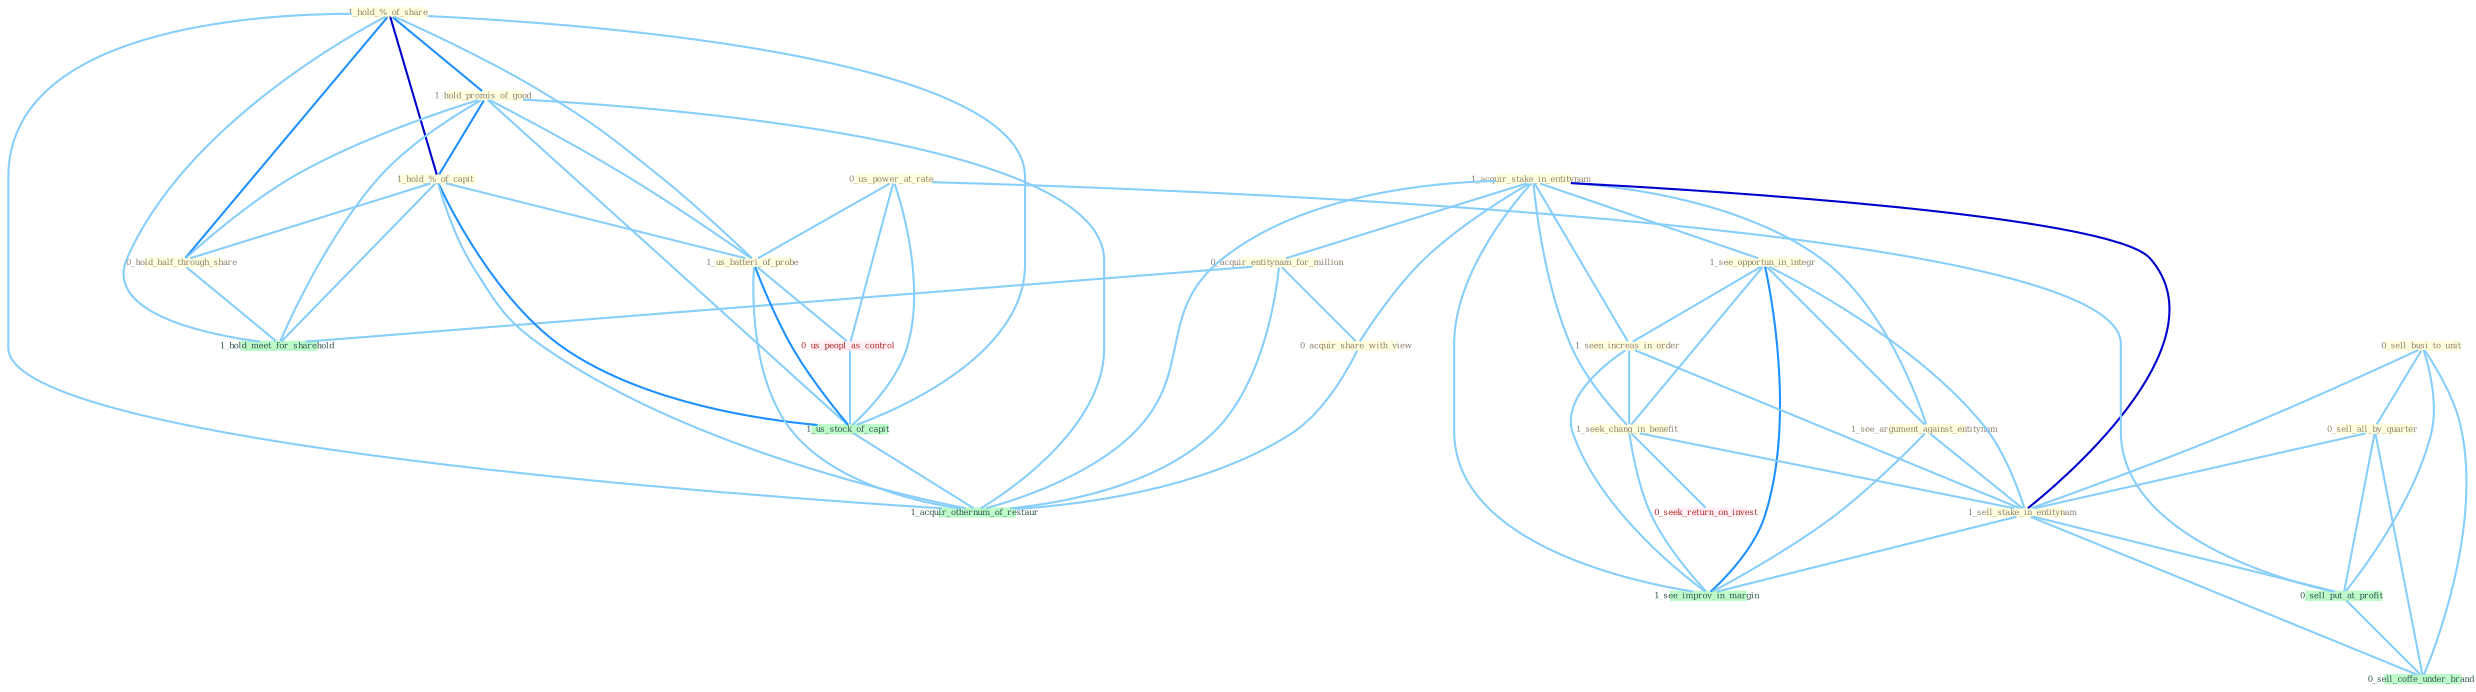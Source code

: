 Graph G{ 
    node
    [shape=polygon,style=filled,width=.5,height=.06,color="#BDFCC9",fixedsize=true,fontsize=4,
    fontcolor="#2f4f4f"];
    {node
    [color="#ffffe0", fontcolor="#8b7d6b"] "1_hold_%_of_share " "1_acquir_stake_in_entitynam " "0_acquir_entitynam_for_million " "0_us_power_at_rate " "0_sell_busi_to_unit " "1_see_opportun_in_integr " "0_sell_all_by_quarter " "1_seen_increas_in_order " "1_see_argument_against_entitynam " "0_acquir_share_with_view " "1_hold_promis_of_good " "1_seek_chang_in_benefit " "1_hold_%_of_capit " "0_hold_half_through_share " "1_sell_stake_in_entitynam " "1_us_batteri_of_probe "}
{node [color="#fff0f5", fontcolor="#b22222"] "0_us_peopl_as_control " "0_seek_return_on_invest "}
edge [color="#B0E2FF"];

	"1_hold_%_of_share " -- "1_hold_promis_of_good " [w="2", color="#1e90ff" , len=0.8];
	"1_hold_%_of_share " -- "1_hold_%_of_capit " [w="3", color="#0000cd" , len=0.6];
	"1_hold_%_of_share " -- "0_hold_half_through_share " [w="2", color="#1e90ff" , len=0.8];
	"1_hold_%_of_share " -- "1_us_batteri_of_probe " [w="1", color="#87cefa" ];
	"1_hold_%_of_share " -- "1_us_stock_of_capit " [w="1", color="#87cefa" ];
	"1_hold_%_of_share " -- "1_hold_meet_for_sharehold " [w="1", color="#87cefa" ];
	"1_hold_%_of_share " -- "1_acquir_othernum_of_restaur " [w="1", color="#87cefa" ];
	"1_acquir_stake_in_entitynam " -- "0_acquir_entitynam_for_million " [w="1", color="#87cefa" ];
	"1_acquir_stake_in_entitynam " -- "1_see_opportun_in_integr " [w="1", color="#87cefa" ];
	"1_acquir_stake_in_entitynam " -- "1_seen_increas_in_order " [w="1", color="#87cefa" ];
	"1_acquir_stake_in_entitynam " -- "1_see_argument_against_entitynam " [w="1", color="#87cefa" ];
	"1_acquir_stake_in_entitynam " -- "0_acquir_share_with_view " [w="1", color="#87cefa" ];
	"1_acquir_stake_in_entitynam " -- "1_seek_chang_in_benefit " [w="1", color="#87cefa" ];
	"1_acquir_stake_in_entitynam " -- "1_sell_stake_in_entitynam " [w="3", color="#0000cd" , len=0.6];
	"1_acquir_stake_in_entitynam " -- "1_see_improv_in_margin " [w="1", color="#87cefa" ];
	"1_acquir_stake_in_entitynam " -- "1_acquir_othernum_of_restaur " [w="1", color="#87cefa" ];
	"0_acquir_entitynam_for_million " -- "0_acquir_share_with_view " [w="1", color="#87cefa" ];
	"0_acquir_entitynam_for_million " -- "1_hold_meet_for_sharehold " [w="1", color="#87cefa" ];
	"0_acquir_entitynam_for_million " -- "1_acquir_othernum_of_restaur " [w="1", color="#87cefa" ];
	"0_us_power_at_rate " -- "1_us_batteri_of_probe " [w="1", color="#87cefa" ];
	"0_us_power_at_rate " -- "0_us_peopl_as_control " [w="1", color="#87cefa" ];
	"0_us_power_at_rate " -- "0_sell_put_at_profit " [w="1", color="#87cefa" ];
	"0_us_power_at_rate " -- "1_us_stock_of_capit " [w="1", color="#87cefa" ];
	"0_sell_busi_to_unit " -- "0_sell_all_by_quarter " [w="1", color="#87cefa" ];
	"0_sell_busi_to_unit " -- "1_sell_stake_in_entitynam " [w="1", color="#87cefa" ];
	"0_sell_busi_to_unit " -- "0_sell_put_at_profit " [w="1", color="#87cefa" ];
	"0_sell_busi_to_unit " -- "0_sell_coffe_under_brand " [w="1", color="#87cefa" ];
	"1_see_opportun_in_integr " -- "1_seen_increas_in_order " [w="1", color="#87cefa" ];
	"1_see_opportun_in_integr " -- "1_see_argument_against_entitynam " [w="1", color="#87cefa" ];
	"1_see_opportun_in_integr " -- "1_seek_chang_in_benefit " [w="1", color="#87cefa" ];
	"1_see_opportun_in_integr " -- "1_sell_stake_in_entitynam " [w="1", color="#87cefa" ];
	"1_see_opportun_in_integr " -- "1_see_improv_in_margin " [w="2", color="#1e90ff" , len=0.8];
	"0_sell_all_by_quarter " -- "1_sell_stake_in_entitynam " [w="1", color="#87cefa" ];
	"0_sell_all_by_quarter " -- "0_sell_put_at_profit " [w="1", color="#87cefa" ];
	"0_sell_all_by_quarter " -- "0_sell_coffe_under_brand " [w="1", color="#87cefa" ];
	"1_seen_increas_in_order " -- "1_seek_chang_in_benefit " [w="1", color="#87cefa" ];
	"1_seen_increas_in_order " -- "1_sell_stake_in_entitynam " [w="1", color="#87cefa" ];
	"1_seen_increas_in_order " -- "1_see_improv_in_margin " [w="1", color="#87cefa" ];
	"1_see_argument_against_entitynam " -- "1_sell_stake_in_entitynam " [w="1", color="#87cefa" ];
	"1_see_argument_against_entitynam " -- "1_see_improv_in_margin " [w="1", color="#87cefa" ];
	"0_acquir_share_with_view " -- "1_acquir_othernum_of_restaur " [w="1", color="#87cefa" ];
	"1_hold_promis_of_good " -- "1_hold_%_of_capit " [w="2", color="#1e90ff" , len=0.8];
	"1_hold_promis_of_good " -- "0_hold_half_through_share " [w="1", color="#87cefa" ];
	"1_hold_promis_of_good " -- "1_us_batteri_of_probe " [w="1", color="#87cefa" ];
	"1_hold_promis_of_good " -- "1_us_stock_of_capit " [w="1", color="#87cefa" ];
	"1_hold_promis_of_good " -- "1_hold_meet_for_sharehold " [w="1", color="#87cefa" ];
	"1_hold_promis_of_good " -- "1_acquir_othernum_of_restaur " [w="1", color="#87cefa" ];
	"1_seek_chang_in_benefit " -- "1_sell_stake_in_entitynam " [w="1", color="#87cefa" ];
	"1_seek_chang_in_benefit " -- "0_seek_return_on_invest " [w="1", color="#87cefa" ];
	"1_seek_chang_in_benefit " -- "1_see_improv_in_margin " [w="1", color="#87cefa" ];
	"1_hold_%_of_capit " -- "0_hold_half_through_share " [w="1", color="#87cefa" ];
	"1_hold_%_of_capit " -- "1_us_batteri_of_probe " [w="1", color="#87cefa" ];
	"1_hold_%_of_capit " -- "1_us_stock_of_capit " [w="2", color="#1e90ff" , len=0.8];
	"1_hold_%_of_capit " -- "1_hold_meet_for_sharehold " [w="1", color="#87cefa" ];
	"1_hold_%_of_capit " -- "1_acquir_othernum_of_restaur " [w="1", color="#87cefa" ];
	"0_hold_half_through_share " -- "1_hold_meet_for_sharehold " [w="1", color="#87cefa" ];
	"1_sell_stake_in_entitynam " -- "0_sell_put_at_profit " [w="1", color="#87cefa" ];
	"1_sell_stake_in_entitynam " -- "1_see_improv_in_margin " [w="1", color="#87cefa" ];
	"1_sell_stake_in_entitynam " -- "0_sell_coffe_under_brand " [w="1", color="#87cefa" ];
	"1_us_batteri_of_probe " -- "0_us_peopl_as_control " [w="1", color="#87cefa" ];
	"1_us_batteri_of_probe " -- "1_us_stock_of_capit " [w="2", color="#1e90ff" , len=0.8];
	"1_us_batteri_of_probe " -- "1_acquir_othernum_of_restaur " [w="1", color="#87cefa" ];
	"0_us_peopl_as_control " -- "1_us_stock_of_capit " [w="1", color="#87cefa" ];
	"0_sell_put_at_profit " -- "0_sell_coffe_under_brand " [w="1", color="#87cefa" ];
	"1_us_stock_of_capit " -- "1_acquir_othernum_of_restaur " [w="1", color="#87cefa" ];
}